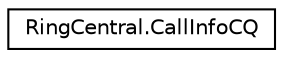digraph "Graphical Class Hierarchy"
{
 // LATEX_PDF_SIZE
  edge [fontname="Helvetica",fontsize="10",labelfontname="Helvetica",labelfontsize="10"];
  node [fontname="Helvetica",fontsize="10",shape=record];
  rankdir="LR";
  Node0 [label="RingCentral.CallInfoCQ",height=0.2,width=0.4,color="black", fillcolor="white", style="filled",URL="$classRingCentral_1_1CallInfoCQ.html",tooltip="Primary/additional CQ information"];
}

